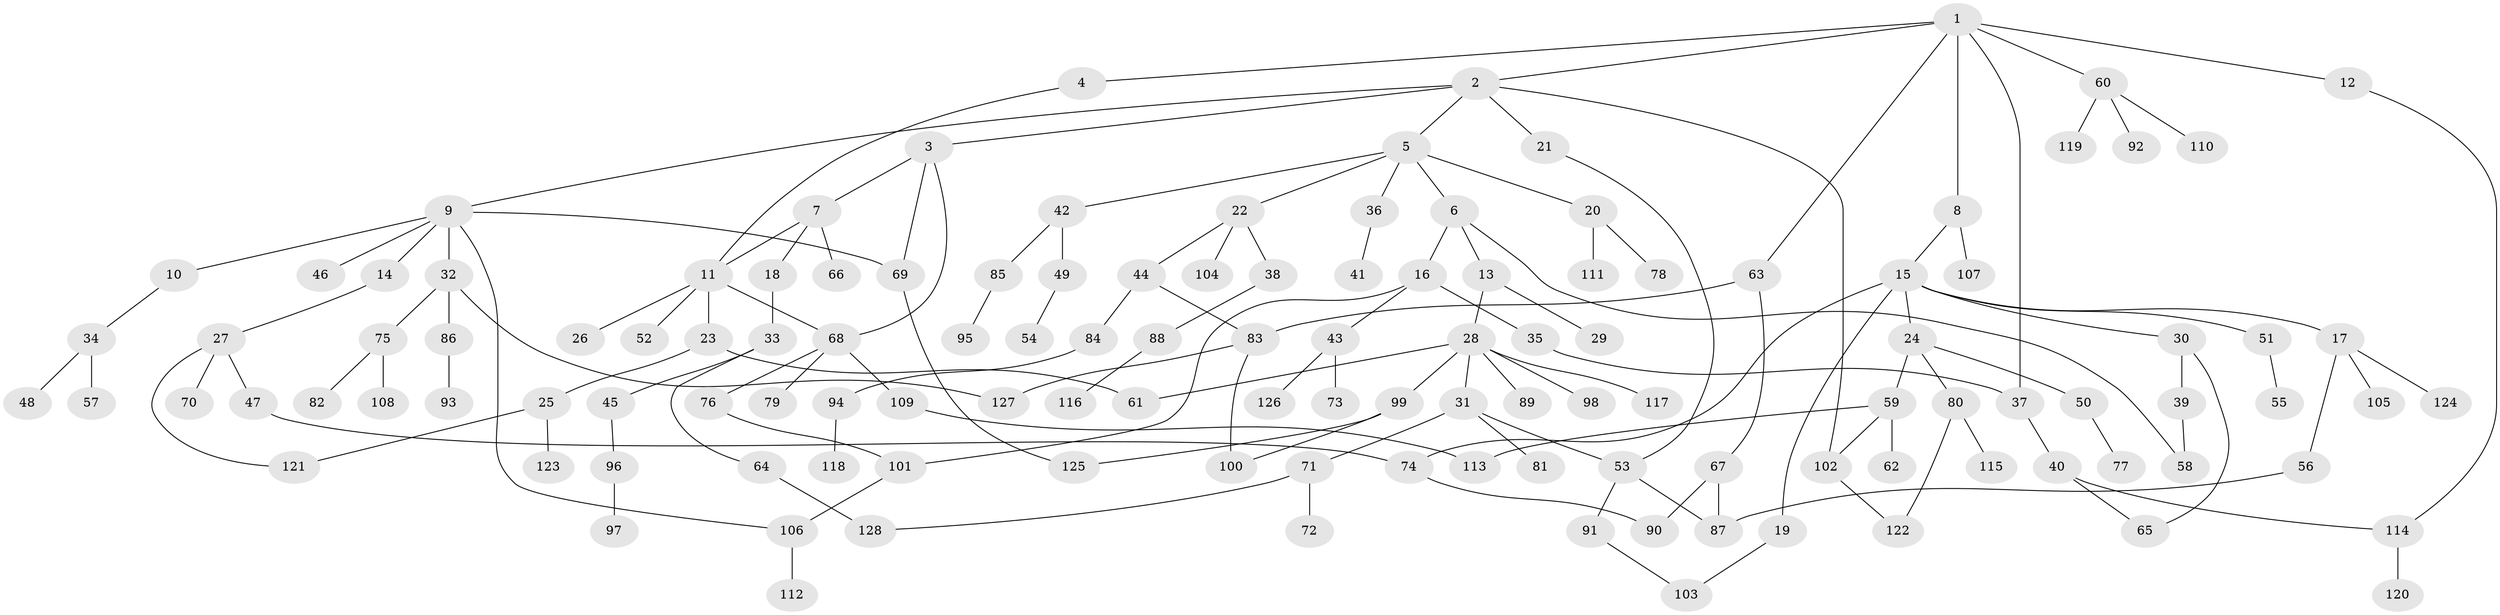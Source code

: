 // coarse degree distribution, {7: 0.025974025974025976, 6: 0.05194805194805195, 2: 0.3116883116883117, 4: 0.14285714285714285, 3: 0.18181818181818182, 5: 0.025974025974025976, 1: 0.2597402597402597}
// Generated by graph-tools (version 1.1) at 2025/49/03/04/25 22:49:01]
// undirected, 128 vertices, 152 edges
graph export_dot {
  node [color=gray90,style=filled];
  1;
  2;
  3;
  4;
  5;
  6;
  7;
  8;
  9;
  10;
  11;
  12;
  13;
  14;
  15;
  16;
  17;
  18;
  19;
  20;
  21;
  22;
  23;
  24;
  25;
  26;
  27;
  28;
  29;
  30;
  31;
  32;
  33;
  34;
  35;
  36;
  37;
  38;
  39;
  40;
  41;
  42;
  43;
  44;
  45;
  46;
  47;
  48;
  49;
  50;
  51;
  52;
  53;
  54;
  55;
  56;
  57;
  58;
  59;
  60;
  61;
  62;
  63;
  64;
  65;
  66;
  67;
  68;
  69;
  70;
  71;
  72;
  73;
  74;
  75;
  76;
  77;
  78;
  79;
  80;
  81;
  82;
  83;
  84;
  85;
  86;
  87;
  88;
  89;
  90;
  91;
  92;
  93;
  94;
  95;
  96;
  97;
  98;
  99;
  100;
  101;
  102;
  103;
  104;
  105;
  106;
  107;
  108;
  109;
  110;
  111;
  112;
  113;
  114;
  115;
  116;
  117;
  118;
  119;
  120;
  121;
  122;
  123;
  124;
  125;
  126;
  127;
  128;
  1 -- 2;
  1 -- 4;
  1 -- 8;
  1 -- 12;
  1 -- 60;
  1 -- 63;
  1 -- 37;
  2 -- 3;
  2 -- 5;
  2 -- 9;
  2 -- 21;
  2 -- 102;
  3 -- 7;
  3 -- 68;
  3 -- 69;
  4 -- 11;
  5 -- 6;
  5 -- 20;
  5 -- 22;
  5 -- 36;
  5 -- 42;
  6 -- 13;
  6 -- 16;
  6 -- 58;
  7 -- 18;
  7 -- 66;
  7 -- 11;
  8 -- 15;
  8 -- 107;
  9 -- 10;
  9 -- 14;
  9 -- 32;
  9 -- 46;
  9 -- 106;
  9 -- 69;
  10 -- 34;
  11 -- 23;
  11 -- 26;
  11 -- 52;
  11 -- 68;
  12 -- 114;
  13 -- 28;
  13 -- 29;
  14 -- 27;
  15 -- 17;
  15 -- 19;
  15 -- 24;
  15 -- 30;
  15 -- 51;
  15 -- 74;
  16 -- 35;
  16 -- 43;
  16 -- 101;
  17 -- 56;
  17 -- 105;
  17 -- 124;
  18 -- 33;
  19 -- 103;
  20 -- 78;
  20 -- 111;
  21 -- 53;
  22 -- 38;
  22 -- 44;
  22 -- 104;
  23 -- 25;
  23 -- 61;
  24 -- 50;
  24 -- 59;
  24 -- 80;
  25 -- 121;
  25 -- 123;
  27 -- 47;
  27 -- 70;
  27 -- 121;
  28 -- 31;
  28 -- 89;
  28 -- 98;
  28 -- 99;
  28 -- 117;
  28 -- 61;
  30 -- 39;
  30 -- 65;
  31 -- 53;
  31 -- 71;
  31 -- 81;
  32 -- 75;
  32 -- 86;
  32 -- 127;
  33 -- 45;
  33 -- 64;
  34 -- 48;
  34 -- 57;
  35 -- 37;
  36 -- 41;
  37 -- 40;
  38 -- 88;
  39 -- 58;
  40 -- 65;
  40 -- 114;
  42 -- 49;
  42 -- 85;
  43 -- 73;
  43 -- 126;
  44 -- 83;
  44 -- 84;
  45 -- 96;
  47 -- 74;
  49 -- 54;
  50 -- 77;
  51 -- 55;
  53 -- 91;
  53 -- 87;
  56 -- 87;
  59 -- 62;
  59 -- 102;
  59 -- 113;
  60 -- 92;
  60 -- 110;
  60 -- 119;
  63 -- 67;
  63 -- 83;
  64 -- 128;
  67 -- 87;
  67 -- 90;
  68 -- 76;
  68 -- 79;
  68 -- 109;
  69 -- 125;
  71 -- 72;
  71 -- 128;
  74 -- 90;
  75 -- 82;
  75 -- 108;
  76 -- 101;
  80 -- 115;
  80 -- 122;
  83 -- 127;
  83 -- 100;
  84 -- 94;
  85 -- 95;
  86 -- 93;
  88 -- 116;
  91 -- 103;
  94 -- 118;
  96 -- 97;
  99 -- 100;
  99 -- 125;
  101 -- 106;
  102 -- 122;
  106 -- 112;
  109 -- 113;
  114 -- 120;
}
